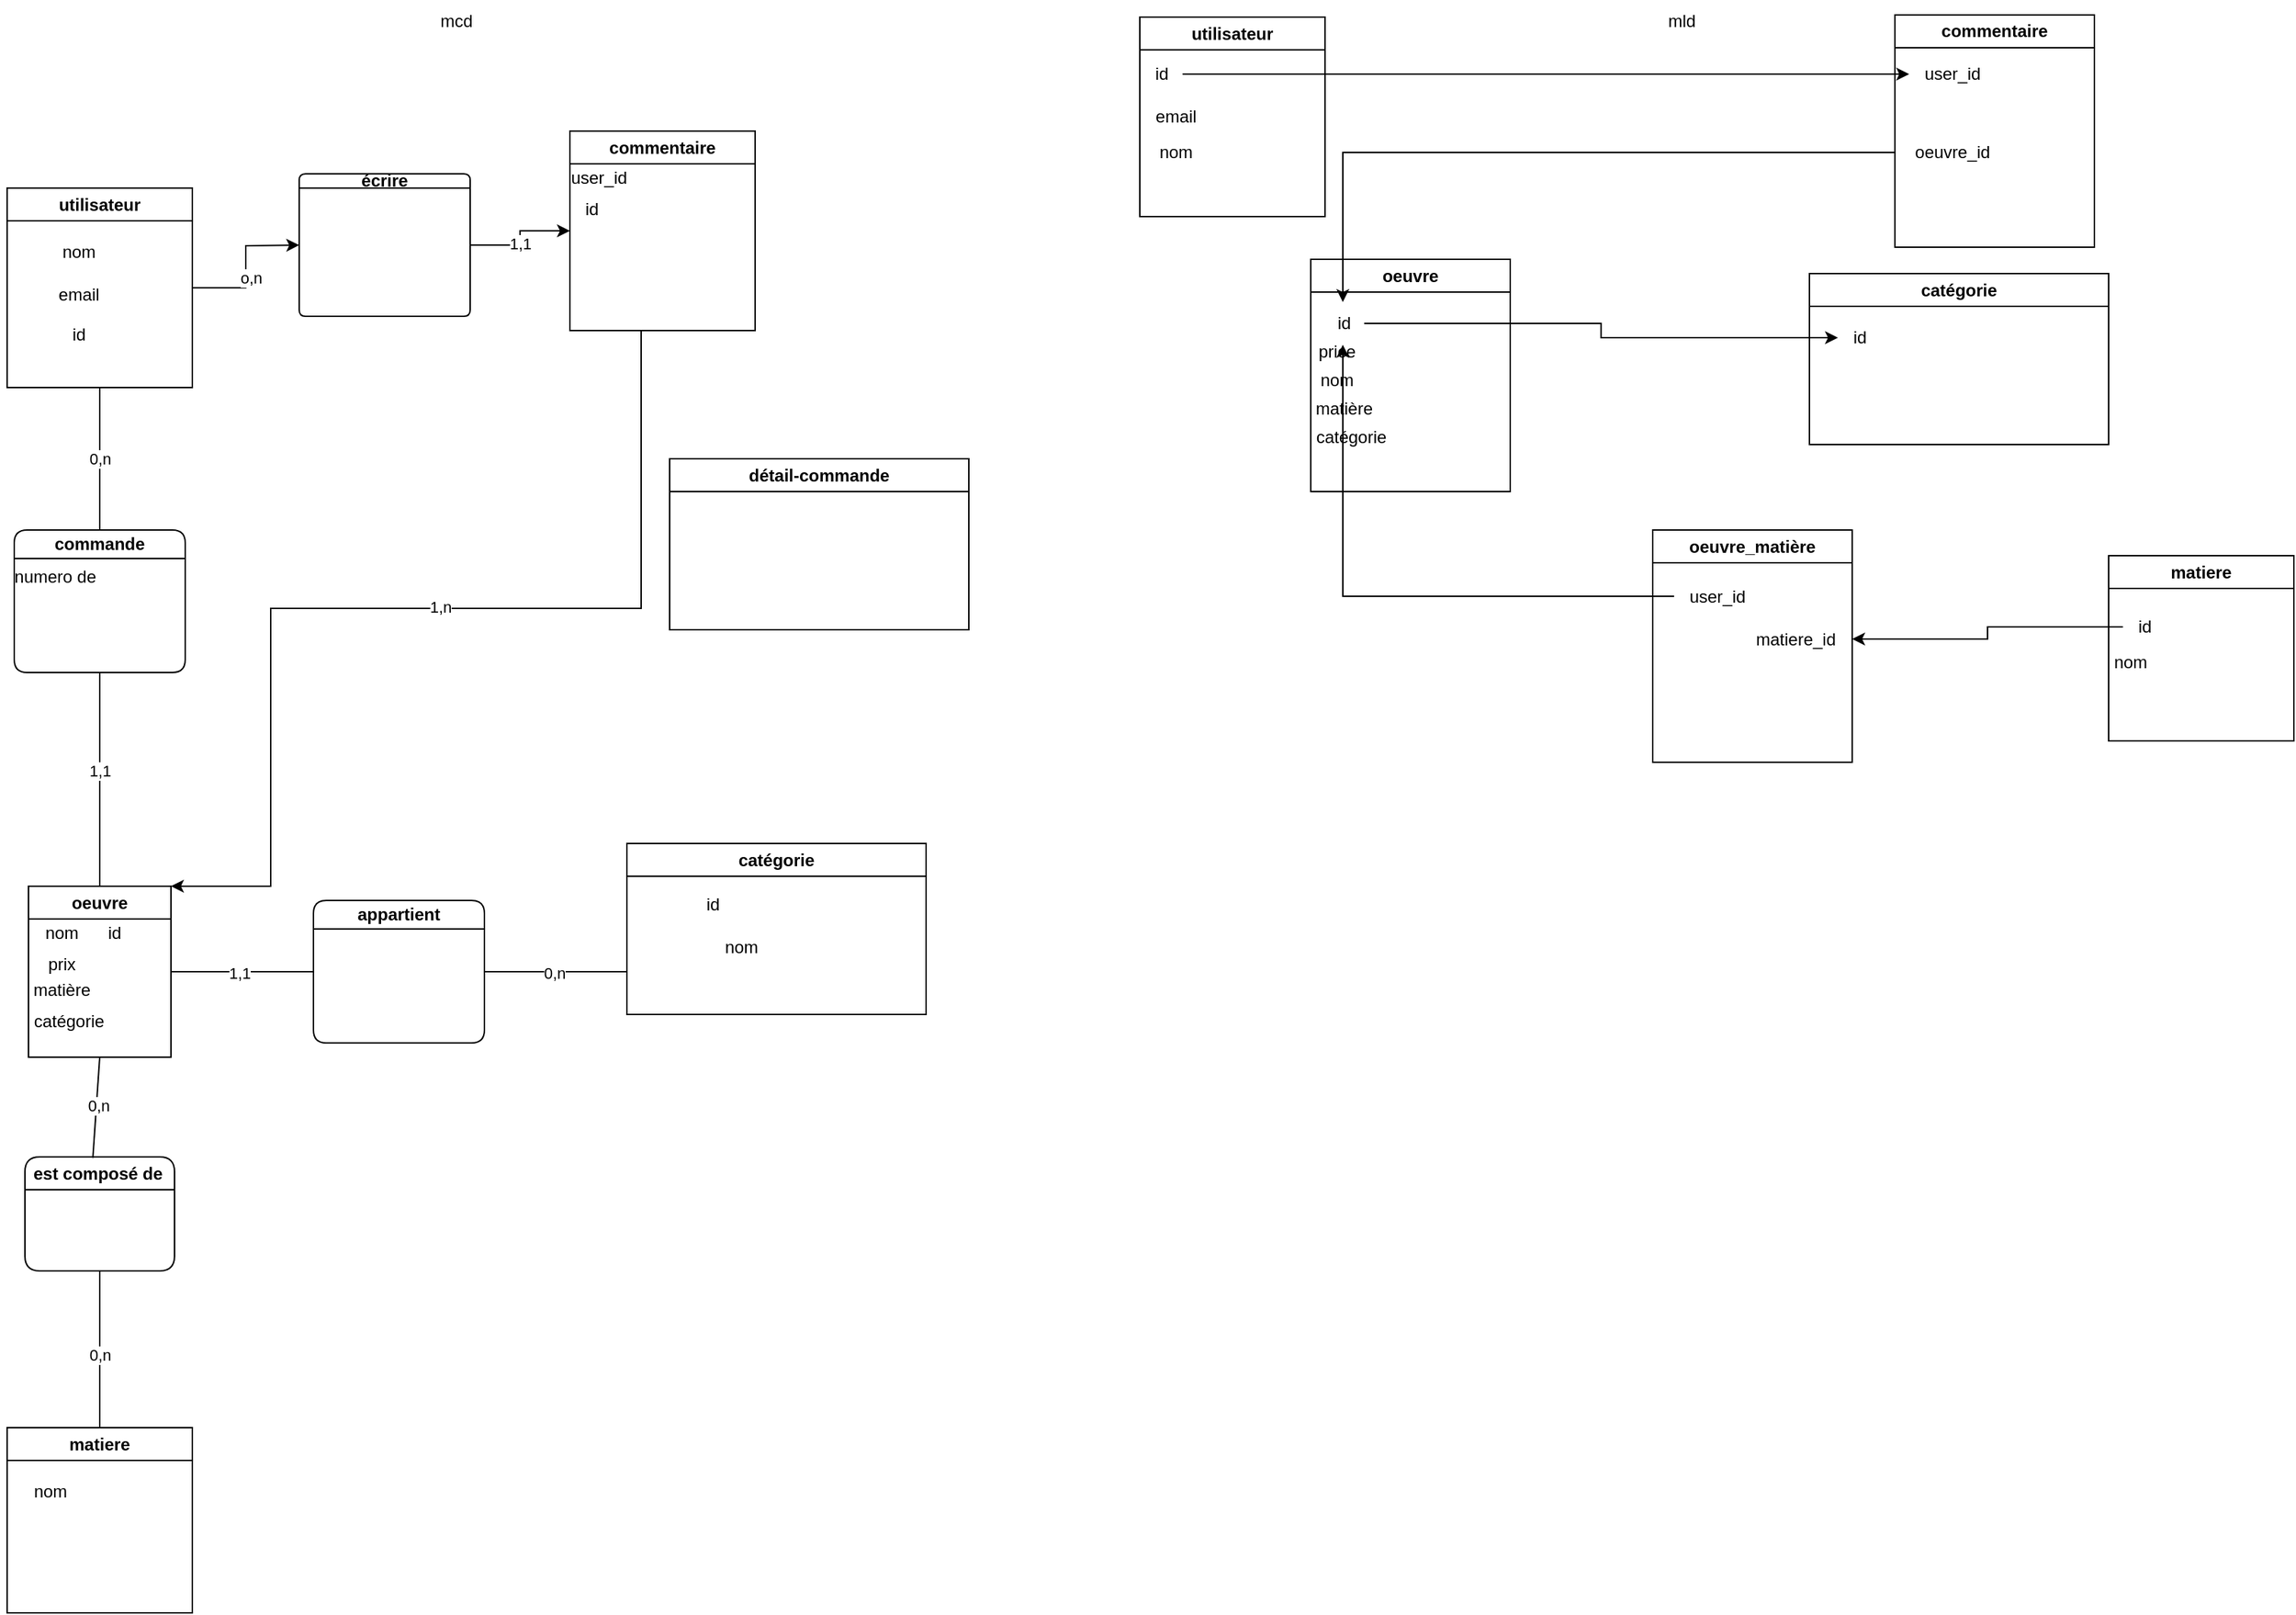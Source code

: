 <mxfile version="21.6.8" type="github">
  <diagram name="Page-1" id="X5yiu0FX78xxfUfAtPjb">
    <mxGraphModel dx="1120" dy="1653" grid="1" gridSize="10" guides="1" tooltips="1" connect="1" arrows="0" fold="1" page="1" pageScale="1" pageWidth="827" pageHeight="1169" math="0" shadow="0">
      <root>
        <mxCell id="0" />
        <mxCell id="1" parent="0" />
        <mxCell id="hKR2xqrBpBzkC_AzMMqJ-10" style="edgeStyle=orthogonalEdgeStyle;rounded=0;orthogonalLoop=1;jettySize=auto;html=1;exitX=1;exitY=0.5;exitDx=0;exitDy=0;endArrow=none;endFill=0;entryX=0;entryY=0.5;entryDx=0;entryDy=0;" parent="1" source="hKR2xqrBpBzkC_AzMMqJ-1" target="hKR2xqrBpBzkC_AzMMqJ-8" edge="1">
          <mxGeometry relative="1" as="geometry">
            <mxPoint x="290" y="150" as="targetPoint" />
          </mxGeometry>
        </mxCell>
        <mxCell id="UXMaB1IVvwFSShyEtTy--24" value="1,1" style="edgeLabel;html=1;align=center;verticalAlign=middle;resizable=0;points=[];" vertex="1" connectable="0" parent="hKR2xqrBpBzkC_AzMMqJ-10">
          <mxGeometry x="-0.04" y="-1" relative="1" as="geometry">
            <mxPoint as="offset" />
          </mxGeometry>
        </mxCell>
        <mxCell id="hKR2xqrBpBzkC_AzMMqJ-1" value="oeuvre" style="swimlane;whiteSpace=wrap;html=1;" parent="1" vertex="1">
          <mxGeometry x="60" y="620" width="100" height="120" as="geometry">
            <mxRectangle x="100" y="90" width="80" height="30" as="alternateBounds" />
          </mxGeometry>
        </mxCell>
        <mxCell id="OttDLDanhumkcIIVTUDi-1" value="nom" style="text;html=1;align=center;verticalAlign=middle;resizable=0;points=[];autosize=1;strokeColor=none;fillColor=none;" parent="hKR2xqrBpBzkC_AzMMqJ-1" vertex="1">
          <mxGeometry x="-2.5" y="18" width="50" height="30" as="geometry" />
        </mxCell>
        <mxCell id="OttDLDanhumkcIIVTUDi-12" value="prix" style="text;html=1;align=center;verticalAlign=middle;resizable=0;points=[];autosize=1;strokeColor=none;fillColor=none;" parent="hKR2xqrBpBzkC_AzMMqJ-1" vertex="1">
          <mxGeometry x="2.5" y="40" width="40" height="30" as="geometry" />
        </mxCell>
        <mxCell id="OttDLDanhumkcIIVTUDi-5" value="matière" style="text;html=1;align=center;verticalAlign=middle;resizable=0;points=[];autosize=1;strokeColor=none;fillColor=none;" parent="hKR2xqrBpBzkC_AzMMqJ-1" vertex="1">
          <mxGeometry x="-7.5" y="58" width="60" height="30" as="geometry" />
        </mxCell>
        <mxCell id="OttDLDanhumkcIIVTUDi-6" value="catégorie&lt;br&gt;" style="text;html=1;align=center;verticalAlign=middle;resizable=0;points=[];autosize=1;strokeColor=none;fillColor=none;" parent="hKR2xqrBpBzkC_AzMMqJ-1" vertex="1">
          <mxGeometry x="-7.5" y="80" width="70" height="30" as="geometry" />
        </mxCell>
        <mxCell id="hKR2xqrBpBzkC_AzMMqJ-7" style="edgeStyle=orthogonalEdgeStyle;rounded=0;orthogonalLoop=1;jettySize=auto;html=1;exitX=0.5;exitY=1;exitDx=0;exitDy=0;entryX=0.5;entryY=0;entryDx=0;entryDy=0;endArrow=none;endFill=0;" parent="1" source="hKR2xqrBpBzkC_AzMMqJ-2" target="hKR2xqrBpBzkC_AzMMqJ-4" edge="1">
          <mxGeometry relative="1" as="geometry" />
        </mxCell>
        <mxCell id="OttDLDanhumkcIIVTUDi-23" value="0,n" style="edgeLabel;html=1;align=center;verticalAlign=middle;resizable=0;points=[];" parent="hKR2xqrBpBzkC_AzMMqJ-7" vertex="1" connectable="0">
          <mxGeometry x="0.073" relative="1" as="geometry">
            <mxPoint as="offset" />
          </mxGeometry>
        </mxCell>
        <mxCell id="hKR2xqrBpBzkC_AzMMqJ-2" value="est composé de&amp;nbsp;" style="swimlane;whiteSpace=wrap;html=1;rounded=1;" parent="1" vertex="1">
          <mxGeometry x="57.5" y="810" width="105" height="80" as="geometry" />
        </mxCell>
        <mxCell id="hKR2xqrBpBzkC_AzMMqJ-3" value="" style="endArrow=none;html=1;rounded=0;entryX=0.5;entryY=1;entryDx=0;entryDy=0;exitX=0.454;exitY=0.009;exitDx=0;exitDy=0;exitPerimeter=0;" parent="1" source="hKR2xqrBpBzkC_AzMMqJ-2" target="hKR2xqrBpBzkC_AzMMqJ-1" edge="1">
          <mxGeometry width="50" height="50" relative="1" as="geometry">
            <mxPoint x="140" y="260" as="sourcePoint" />
            <mxPoint x="190" y="210" as="targetPoint" />
          </mxGeometry>
        </mxCell>
        <mxCell id="UXMaB1IVvwFSShyEtTy--27" value="0,n" style="edgeLabel;html=1;align=center;verticalAlign=middle;resizable=0;points=[];" vertex="1" connectable="0" parent="hKR2xqrBpBzkC_AzMMqJ-3">
          <mxGeometry x="0.041" y="-1" relative="1" as="geometry">
            <mxPoint as="offset" />
          </mxGeometry>
        </mxCell>
        <mxCell id="hKR2xqrBpBzkC_AzMMqJ-4" value="matiere" style="swimlane;whiteSpace=wrap;html=1;" parent="1" vertex="1">
          <mxGeometry x="45" y="1000" width="130" height="130" as="geometry" />
        </mxCell>
        <mxCell id="OttDLDanhumkcIIVTUDi-13" value="nom" style="text;html=1;align=center;verticalAlign=middle;resizable=0;points=[];autosize=1;strokeColor=none;fillColor=none;" parent="hKR2xqrBpBzkC_AzMMqJ-4" vertex="1">
          <mxGeometry x="5" y="30" width="50" height="30" as="geometry" />
        </mxCell>
        <mxCell id="hKR2xqrBpBzkC_AzMMqJ-11" style="edgeStyle=orthogonalEdgeStyle;rounded=0;orthogonalLoop=1;jettySize=auto;html=1;exitX=1;exitY=0.5;exitDx=0;exitDy=0;startArrow=none;startFill=0;endArrow=none;endFill=0;entryX=0;entryY=0.75;entryDx=0;entryDy=0;" parent="1" source="hKR2xqrBpBzkC_AzMMqJ-8" target="hKR2xqrBpBzkC_AzMMqJ-9" edge="1">
          <mxGeometry relative="1" as="geometry">
            <mxPoint x="500" y="350" as="targetPoint" />
            <Array as="points" />
          </mxGeometry>
        </mxCell>
        <mxCell id="OttDLDanhumkcIIVTUDi-18" value="0,n" style="edgeLabel;html=1;align=center;verticalAlign=middle;resizable=0;points=[];" parent="hKR2xqrBpBzkC_AzMMqJ-11" vertex="1" connectable="0">
          <mxGeometry x="-0.02" y="-1" relative="1" as="geometry">
            <mxPoint as="offset" />
          </mxGeometry>
        </mxCell>
        <mxCell id="hKR2xqrBpBzkC_AzMMqJ-8" value="appartient" style="swimlane;whiteSpace=wrap;html=1;startSize=20;rounded=1;" parent="1" vertex="1">
          <mxGeometry x="260" y="630" width="120" height="100" as="geometry" />
        </mxCell>
        <mxCell id="hKR2xqrBpBzkC_AzMMqJ-9" value="catégorie" style="swimlane;whiteSpace=wrap;html=1;" parent="1" vertex="1">
          <mxGeometry x="480" y="590" width="210" height="120" as="geometry" />
        </mxCell>
        <mxCell id="OttDLDanhumkcIIVTUDi-16" style="edgeStyle=orthogonalEdgeStyle;rounded=0;orthogonalLoop=1;jettySize=auto;html=1;exitX=0.5;exitY=1;exitDx=0;exitDy=0;entryX=0.5;entryY=0;entryDx=0;entryDy=0;endArrow=none;endFill=0;" parent="1" source="hKR2xqrBpBzkC_AzMMqJ-14" target="OttDLDanhumkcIIVTUDi-10" edge="1">
          <mxGeometry relative="1" as="geometry" />
        </mxCell>
        <mxCell id="OttDLDanhumkcIIVTUDi-20" value="0,n" style="edgeLabel;html=1;align=center;verticalAlign=middle;resizable=0;points=[];" parent="OttDLDanhumkcIIVTUDi-16" vertex="1" connectable="0">
          <mxGeometry relative="1" as="geometry">
            <mxPoint as="offset" />
          </mxGeometry>
        </mxCell>
        <mxCell id="km_v9DfZ6WlGLIxboe69-3" style="edgeStyle=orthogonalEdgeStyle;rounded=0;orthogonalLoop=1;jettySize=auto;html=1;exitX=1;exitY=0.5;exitDx=0;exitDy=0;" parent="1" source="hKR2xqrBpBzkC_AzMMqJ-14" edge="1">
          <mxGeometry relative="1" as="geometry">
            <mxPoint x="250" y="170" as="targetPoint" />
          </mxGeometry>
        </mxCell>
        <mxCell id="UXMaB1IVvwFSShyEtTy--25" value="o,n" style="edgeLabel;html=1;align=center;verticalAlign=middle;resizable=0;points=[];" vertex="1" connectable="0" parent="km_v9DfZ6WlGLIxboe69-3">
          <mxGeometry x="-0.148" y="-2" relative="1" as="geometry">
            <mxPoint x="1" as="offset" />
          </mxGeometry>
        </mxCell>
        <mxCell id="hKR2xqrBpBzkC_AzMMqJ-14" value="utilisateur" style="swimlane;whiteSpace=wrap;html=1;" parent="1" vertex="1">
          <mxGeometry x="45" y="130" width="130" height="140" as="geometry" />
        </mxCell>
        <mxCell id="OttDLDanhumkcIIVTUDi-8" value="nom" style="text;html=1;align=center;verticalAlign=middle;resizable=0;points=[];autosize=1;strokeColor=none;fillColor=none;" parent="hKR2xqrBpBzkC_AzMMqJ-14" vertex="1">
          <mxGeometry x="25" y="30" width="50" height="30" as="geometry" />
        </mxCell>
        <mxCell id="OttDLDanhumkcIIVTUDi-9" value="email" style="text;html=1;align=center;verticalAlign=middle;resizable=0;points=[];autosize=1;strokeColor=none;fillColor=none;" parent="hKR2xqrBpBzkC_AzMMqJ-14" vertex="1">
          <mxGeometry x="25" y="60" width="50" height="30" as="geometry" />
        </mxCell>
        <mxCell id="OttDLDanhumkcIIVTUDi-25" value="id" style="text;html=1;align=center;verticalAlign=middle;resizable=0;points=[];autosize=1;strokeColor=none;fillColor=none;" parent="hKR2xqrBpBzkC_AzMMqJ-14" vertex="1">
          <mxGeometry x="35" y="88" width="30" height="30" as="geometry" />
        </mxCell>
        <mxCell id="OttDLDanhumkcIIVTUDi-15" style="edgeStyle=orthogonalEdgeStyle;rounded=0;orthogonalLoop=1;jettySize=auto;html=1;exitX=0.5;exitY=1;exitDx=0;exitDy=0;entryX=0.5;entryY=0;entryDx=0;entryDy=0;endArrow=none;endFill=0;" parent="1" source="OttDLDanhumkcIIVTUDi-10" target="hKR2xqrBpBzkC_AzMMqJ-1" edge="1">
          <mxGeometry relative="1" as="geometry" />
        </mxCell>
        <mxCell id="OttDLDanhumkcIIVTUDi-21" value="1,1" style="edgeLabel;html=1;align=center;verticalAlign=middle;resizable=0;points=[];" parent="OttDLDanhumkcIIVTUDi-15" vertex="1" connectable="0">
          <mxGeometry x="-0.08" relative="1" as="geometry">
            <mxPoint as="offset" />
          </mxGeometry>
        </mxCell>
        <mxCell id="OttDLDanhumkcIIVTUDi-10" value="commande" style="swimlane;whiteSpace=wrap;html=1;startSize=20;rounded=1;" parent="1" vertex="1">
          <mxGeometry x="50" y="370" width="120" height="100" as="geometry" />
        </mxCell>
        <mxCell id="OttDLDanhumkcIIVTUDi-11" value="détail-commande" style="swimlane;whiteSpace=wrap;html=1;" parent="1" vertex="1">
          <mxGeometry x="510" y="320" width="210" height="120" as="geometry" />
        </mxCell>
        <mxCell id="OttDLDanhumkcIIVTUDi-14" value="nom" style="text;html=1;align=center;verticalAlign=middle;resizable=0;points=[];autosize=1;strokeColor=none;fillColor=none;" parent="1" vertex="1">
          <mxGeometry x="535" y="648" width="50" height="30" as="geometry" />
        </mxCell>
        <mxCell id="OttDLDanhumkcIIVTUDi-24" value="id" style="text;html=1;align=center;verticalAlign=middle;resizable=0;points=[];autosize=1;strokeColor=none;fillColor=none;" parent="1" vertex="1">
          <mxGeometry x="105" y="638" width="30" height="30" as="geometry" />
        </mxCell>
        <mxCell id="UXMaB1IVvwFSShyEtTy--22" style="edgeStyle=orthogonalEdgeStyle;rounded=0;orthogonalLoop=1;jettySize=auto;html=1;" edge="1" parent="1" source="OttDLDanhumkcIIVTUDi-37" target="UXMaB1IVvwFSShyEtTy--9">
          <mxGeometry relative="1" as="geometry" />
        </mxCell>
        <mxCell id="OttDLDanhumkcIIVTUDi-34" value="utilisateur" style="swimlane;whiteSpace=wrap;html=1;" parent="1" vertex="1">
          <mxGeometry x="840" y="10" width="130" height="140" as="geometry" />
        </mxCell>
        <mxCell id="OttDLDanhumkcIIVTUDi-35" value="nom" style="text;html=1;align=center;verticalAlign=middle;resizable=0;points=[];autosize=1;strokeColor=none;fillColor=none;" parent="OttDLDanhumkcIIVTUDi-34" vertex="1">
          <mxGeometry y="80" width="50" height="30" as="geometry" />
        </mxCell>
        <mxCell id="OttDLDanhumkcIIVTUDi-36" value="email" style="text;html=1;align=center;verticalAlign=middle;resizable=0;points=[];autosize=1;strokeColor=none;fillColor=none;" parent="OttDLDanhumkcIIVTUDi-34" vertex="1">
          <mxGeometry y="55" width="50" height="30" as="geometry" />
        </mxCell>
        <mxCell id="OttDLDanhumkcIIVTUDi-37" value="id" style="text;html=1;align=center;verticalAlign=middle;resizable=0;points=[];autosize=1;strokeColor=none;fillColor=none;" parent="OttDLDanhumkcIIVTUDi-34" vertex="1">
          <mxGeometry y="25" width="30" height="30" as="geometry" />
        </mxCell>
        <mxCell id="OttDLDanhumkcIIVTUDi-38" value="catégorie" style="swimlane;whiteSpace=wrap;html=1;" parent="1" vertex="1">
          <mxGeometry x="1310" y="190" width="210" height="120" as="geometry" />
        </mxCell>
        <mxCell id="km_v9DfZ6WlGLIxboe69-10" value="id&lt;br&gt;" style="text;html=1;align=center;verticalAlign=middle;resizable=0;points=[];autosize=1;strokeColor=none;fillColor=none;" parent="OttDLDanhumkcIIVTUDi-38" vertex="1">
          <mxGeometry x="20" y="30" width="30" height="30" as="geometry" />
        </mxCell>
        <mxCell id="UXMaB1IVvwFSShyEtTy--11" style="edgeStyle=orthogonalEdgeStyle;rounded=0;orthogonalLoop=1;jettySize=auto;html=1;" edge="1" parent="1" source="km_v9DfZ6WlGLIxboe69-11" target="km_v9DfZ6WlGLIxboe69-10">
          <mxGeometry relative="1" as="geometry">
            <mxPoint x="1215" y="226.5" as="targetPoint" />
          </mxGeometry>
        </mxCell>
        <mxCell id="OttDLDanhumkcIIVTUDi-39" value="oeuvre" style="swimlane;whiteSpace=wrap;html=1;" parent="1" vertex="1">
          <mxGeometry x="960" y="180" width="140" height="163" as="geometry">
            <mxRectangle x="100" y="90" width="80" height="30" as="alternateBounds" />
          </mxGeometry>
        </mxCell>
        <mxCell id="OttDLDanhumkcIIVTUDi-40" value="nom" style="text;html=1;align=center;verticalAlign=middle;resizable=0;points=[];autosize=1;strokeColor=none;fillColor=none;" parent="OttDLDanhumkcIIVTUDi-39" vertex="1">
          <mxGeometry x="-7.5" y="70" width="50" height="30" as="geometry" />
        </mxCell>
        <mxCell id="OttDLDanhumkcIIVTUDi-41" value="price" style="text;html=1;align=center;verticalAlign=middle;resizable=0;points=[];autosize=1;strokeColor=none;fillColor=none;" parent="OttDLDanhumkcIIVTUDi-39" vertex="1">
          <mxGeometry x="-7.5" y="50" width="50" height="30" as="geometry" />
        </mxCell>
        <mxCell id="OttDLDanhumkcIIVTUDi-42" value="matière" style="text;html=1;align=center;verticalAlign=middle;resizable=0;points=[];autosize=1;strokeColor=none;fillColor=none;" parent="OttDLDanhumkcIIVTUDi-39" vertex="1">
          <mxGeometry x="-7.5" y="90" width="60" height="30" as="geometry" />
        </mxCell>
        <mxCell id="OttDLDanhumkcIIVTUDi-43" value="catégorie&lt;br&gt;" style="text;html=1;align=center;verticalAlign=middle;resizable=0;points=[];autosize=1;strokeColor=none;fillColor=none;" parent="OttDLDanhumkcIIVTUDi-39" vertex="1">
          <mxGeometry x="-7.5" y="110" width="70" height="30" as="geometry" />
        </mxCell>
        <mxCell id="km_v9DfZ6WlGLIxboe69-11" value="id&lt;br&gt;" style="text;html=1;align=center;verticalAlign=middle;resizable=0;points=[];autosize=1;strokeColor=none;fillColor=none;" parent="OttDLDanhumkcIIVTUDi-39" vertex="1">
          <mxGeometry x="7.5" y="30" width="30" height="30" as="geometry" />
        </mxCell>
        <mxCell id="UXMaB1IVvwFSShyEtTy--17" style="edgeStyle=orthogonalEdgeStyle;rounded=0;orthogonalLoop=1;jettySize=auto;html=1;" edge="1" parent="1" source="km_v9DfZ6WlGLIxboe69-13" target="UXMaB1IVvwFSShyEtTy--15">
          <mxGeometry relative="1" as="geometry" />
        </mxCell>
        <mxCell id="OttDLDanhumkcIIVTUDi-44" value="matiere" style="swimlane;whiteSpace=wrap;html=1;" parent="1" vertex="1">
          <mxGeometry x="1520" y="388" width="130" height="130" as="geometry" />
        </mxCell>
        <mxCell id="OttDLDanhumkcIIVTUDi-47" value="nom" style="text;html=1;align=center;verticalAlign=middle;resizable=0;points=[];autosize=1;strokeColor=none;fillColor=none;" parent="OttDLDanhumkcIIVTUDi-44" vertex="1">
          <mxGeometry x="-10" y="60" width="50" height="30" as="geometry" />
        </mxCell>
        <mxCell id="km_v9DfZ6WlGLIxboe69-13" value="id&lt;br&gt;" style="text;html=1;align=center;verticalAlign=middle;resizable=0;points=[];autosize=1;strokeColor=none;fillColor=none;" parent="OttDLDanhumkcIIVTUDi-44" vertex="1">
          <mxGeometry x="10" y="35" width="30" height="30" as="geometry" />
        </mxCell>
        <mxCell id="OttDLDanhumkcIIVTUDi-52" value="id" style="text;html=1;align=center;verticalAlign=middle;resizable=0;points=[];autosize=1;strokeColor=none;fillColor=none;" parent="1" vertex="1">
          <mxGeometry x="525" y="618" width="30" height="30" as="geometry" />
        </mxCell>
        <mxCell id="km_v9DfZ6WlGLIxboe69-5" style="edgeStyle=orthogonalEdgeStyle;rounded=0;orthogonalLoop=1;jettySize=auto;html=1;exitX=0.5;exitY=1;exitDx=0;exitDy=0;entryX=1;entryY=0;entryDx=0;entryDy=0;" parent="1" source="OttDLDanhumkcIIVTUDi-53" target="hKR2xqrBpBzkC_AzMMqJ-1" edge="1">
          <mxGeometry relative="1" as="geometry">
            <Array as="points">
              <mxPoint x="490" y="425" />
              <mxPoint x="230" y="425" />
              <mxPoint x="230" y="620" />
            </Array>
          </mxGeometry>
        </mxCell>
        <mxCell id="km_v9DfZ6WlGLIxboe69-8" value="1,n" style="edgeLabel;html=1;align=center;verticalAlign=middle;resizable=0;points=[];" parent="km_v9DfZ6WlGLIxboe69-5" vertex="1" connectable="0">
          <mxGeometry x="-0.045" y="-1" relative="1" as="geometry">
            <mxPoint as="offset" />
          </mxGeometry>
        </mxCell>
        <mxCell id="OttDLDanhumkcIIVTUDi-53" value="commentaire" style="swimlane;whiteSpace=wrap;html=1;" parent="1" vertex="1">
          <mxGeometry x="440" y="90" width="130" height="140" as="geometry" />
        </mxCell>
        <mxCell id="OttDLDanhumkcIIVTUDi-56" value="id" style="text;html=1;align=center;verticalAlign=middle;resizable=0;points=[];autosize=1;strokeColor=none;fillColor=none;" parent="OttDLDanhumkcIIVTUDi-53" vertex="1">
          <mxGeometry y="40" width="30" height="30" as="geometry" />
        </mxCell>
        <mxCell id="OttDLDanhumkcIIVTUDi-57" value="mcd" style="text;html=1;align=center;verticalAlign=middle;resizable=0;points=[];autosize=1;strokeColor=none;fillColor=none;" parent="1" vertex="1">
          <mxGeometry x="335" y="-2" width="50" height="30" as="geometry" />
        </mxCell>
        <mxCell id="OttDLDanhumkcIIVTUDi-58" value="mld" style="text;html=1;align=center;verticalAlign=middle;resizable=0;points=[];autosize=1;strokeColor=none;fillColor=none;" parent="1" vertex="1">
          <mxGeometry x="1200" y="-2" width="40" height="30" as="geometry" />
        </mxCell>
        <mxCell id="km_v9DfZ6WlGLIxboe69-4" style="edgeStyle=orthogonalEdgeStyle;rounded=0;orthogonalLoop=1;jettySize=auto;html=1;exitX=1;exitY=0.5;exitDx=0;exitDy=0;entryX=0;entryY=0.5;entryDx=0;entryDy=0;" parent="1" source="km_v9DfZ6WlGLIxboe69-1" target="OttDLDanhumkcIIVTUDi-53" edge="1">
          <mxGeometry relative="1" as="geometry">
            <mxPoint x="430" y="150" as="targetPoint" />
          </mxGeometry>
        </mxCell>
        <mxCell id="UXMaB1IVvwFSShyEtTy--26" value="1,1" style="edgeLabel;html=1;align=center;verticalAlign=middle;resizable=0;points=[];" vertex="1" connectable="0" parent="km_v9DfZ6WlGLIxboe69-4">
          <mxGeometry x="-0.1" relative="1" as="geometry">
            <mxPoint as="offset" />
          </mxGeometry>
        </mxCell>
        <mxCell id="km_v9DfZ6WlGLIxboe69-1" value="écrire" style="swimlane;whiteSpace=wrap;html=1;startSize=10;rounded=1;" parent="1" vertex="1">
          <mxGeometry x="250" y="120" width="120" height="100" as="geometry" />
        </mxCell>
        <mxCell id="km_v9DfZ6WlGLIxboe69-9" value="numero de&amp;nbsp;" style="text;html=1;align=center;verticalAlign=middle;resizable=0;points=[];autosize=1;strokeColor=none;fillColor=none;" parent="1" vertex="1">
          <mxGeometry x="40" y="388" width="80" height="30" as="geometry" />
        </mxCell>
        <mxCell id="UXMaB1IVvwFSShyEtTy--23" style="edgeStyle=orthogonalEdgeStyle;rounded=0;orthogonalLoop=1;jettySize=auto;html=1;" edge="1" parent="1" source="UXMaB1IVvwFSShyEtTy--21" target="km_v9DfZ6WlGLIxboe69-11">
          <mxGeometry relative="1" as="geometry" />
        </mxCell>
        <mxCell id="UXMaB1IVvwFSShyEtTy--8" value="commentaire" style="swimlane;whiteSpace=wrap;html=1;" vertex="1" parent="1">
          <mxGeometry x="1370" y="8.5" width="140" height="163" as="geometry">
            <mxRectangle x="100" y="90" width="80" height="30" as="alternateBounds" />
          </mxGeometry>
        </mxCell>
        <mxCell id="UXMaB1IVvwFSShyEtTy--9" value="user_id" style="text;html=1;align=center;verticalAlign=middle;resizable=0;points=[];autosize=1;strokeColor=none;fillColor=none;" vertex="1" parent="UXMaB1IVvwFSShyEtTy--8">
          <mxGeometry x="10" y="26.5" width="60" height="30" as="geometry" />
        </mxCell>
        <mxCell id="UXMaB1IVvwFSShyEtTy--21" value="oeuvre_id" style="text;html=1;align=center;verticalAlign=middle;resizable=0;points=[];autosize=1;strokeColor=none;fillColor=none;" vertex="1" parent="UXMaB1IVvwFSShyEtTy--8">
          <mxGeometry y="81.5" width="80" height="30" as="geometry" />
        </mxCell>
        <mxCell id="UXMaB1IVvwFSShyEtTy--16" style="edgeStyle=orthogonalEdgeStyle;rounded=0;orthogonalLoop=1;jettySize=auto;html=1;" edge="1" parent="1" source="UXMaB1IVvwFSShyEtTy--14" target="km_v9DfZ6WlGLIxboe69-11">
          <mxGeometry relative="1" as="geometry" />
        </mxCell>
        <mxCell id="UXMaB1IVvwFSShyEtTy--13" value="oeuvre_matière" style="swimlane;whiteSpace=wrap;html=1;" vertex="1" parent="1">
          <mxGeometry x="1200" y="370" width="140" height="163" as="geometry">
            <mxRectangle x="100" y="90" width="80" height="30" as="alternateBounds" />
          </mxGeometry>
        </mxCell>
        <mxCell id="UXMaB1IVvwFSShyEtTy--14" value="user_id" style="text;html=1;align=center;verticalAlign=middle;resizable=0;points=[];autosize=1;strokeColor=none;fillColor=none;" vertex="1" parent="UXMaB1IVvwFSShyEtTy--13">
          <mxGeometry x="15" y="31.5" width="60" height="30" as="geometry" />
        </mxCell>
        <mxCell id="UXMaB1IVvwFSShyEtTy--15" value="matiere_id" style="text;html=1;align=center;verticalAlign=middle;resizable=0;points=[];autosize=1;strokeColor=none;fillColor=none;" vertex="1" parent="UXMaB1IVvwFSShyEtTy--13">
          <mxGeometry x="60" y="61.5" width="80" height="30" as="geometry" />
        </mxCell>
        <mxCell id="UXMaB1IVvwFSShyEtTy--20" value="user_id" style="text;html=1;align=center;verticalAlign=middle;resizable=0;points=[];autosize=1;strokeColor=none;fillColor=none;" vertex="1" parent="1">
          <mxGeometry x="430" y="108" width="60" height="30" as="geometry" />
        </mxCell>
      </root>
    </mxGraphModel>
  </diagram>
</mxfile>
